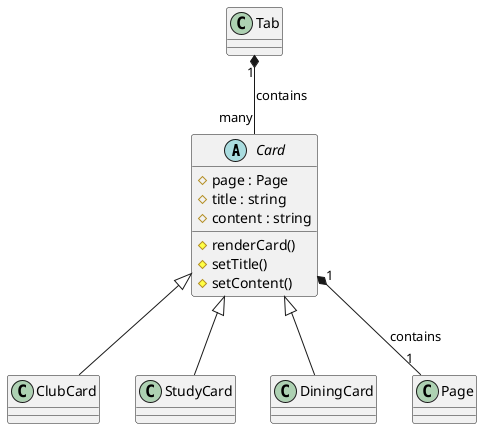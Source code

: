 @startuml Card

abstract class Card {
    # page : Page
    # title : string
    # content : string

    # renderCard()
    # setTitle() 
    # setContent() 
}

Card <|-- ClubCard
Card <|-- StudyCard
Card <|-- DiningCard
Card "1" *-- "1" Page : contains
Tab "1" *-- "many" Card : contains


@enduml